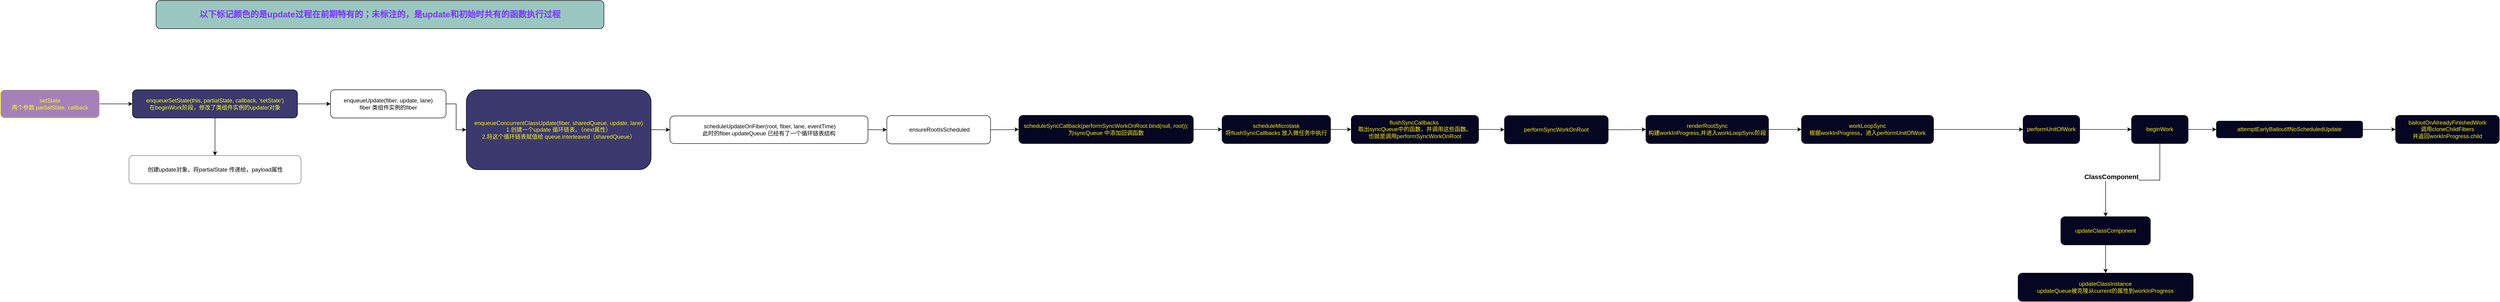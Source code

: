 <mxfile version="22.1.3" type="github">
  <diagram name="第 1 页" id="3YBVpO7ZpEj_d3O6oqKE">
    <mxGraphModel dx="1621" dy="1673" grid="1" gridSize="10" guides="1" tooltips="1" connect="1" arrows="1" fold="1" page="1" pageScale="1" pageWidth="827" pageHeight="1169" math="0" shadow="0">
      <root>
        <mxCell id="0" />
        <mxCell id="1" parent="0" />
        <mxCell id="BOhbTPmh6wwlVowSZ8-B-3" value="" style="edgeStyle=orthogonalEdgeStyle;rounded=0;orthogonalLoop=1;jettySize=auto;html=1;" parent="1" source="BOhbTPmh6wwlVowSZ8-B-1" target="BOhbTPmh6wwlVowSZ8-B-2" edge="1">
          <mxGeometry relative="1" as="geometry" />
        </mxCell>
        <mxCell id="BOhbTPmh6wwlVowSZ8-B-1" value="setState&lt;br&gt;两个参数&amp;nbsp;partialState, callback" style="rounded=1;whiteSpace=wrap;html=1;strokeColor=#FFFF1C;fillColor=#A680B8;fontColor=#FFF82B;" parent="1" vertex="1">
          <mxGeometry x="-240" y="100" width="210" height="60" as="geometry" />
        </mxCell>
        <mxCell id="BOhbTPmh6wwlVowSZ8-B-7" value="" style="edgeStyle=orthogonalEdgeStyle;rounded=0;orthogonalLoop=1;jettySize=auto;html=1;" parent="1" source="BOhbTPmh6wwlVowSZ8-B-2" target="BOhbTPmh6wwlVowSZ8-B-6" edge="1">
          <mxGeometry relative="1" as="geometry" />
        </mxCell>
        <mxCell id="BOhbTPmh6wwlVowSZ8-B-9" value="" style="edgeStyle=orthogonalEdgeStyle;rounded=0;orthogonalLoop=1;jettySize=auto;html=1;" parent="1" source="BOhbTPmh6wwlVowSZ8-B-2" target="BOhbTPmh6wwlVowSZ8-B-8" edge="1">
          <mxGeometry relative="1" as="geometry" />
        </mxCell>
        <mxCell id="BOhbTPmh6wwlVowSZ8-B-2" value="enqueueSetState(this, partialState, callback, &#39;setState&#39;)&lt;br&gt;在beginWork阶段，修改了类组件实例的updater对象" style="whiteSpace=wrap;html=1;rounded=1;fontColor=#F8FF26;strokeColor=#000000;fillColor=#3B396E;" parent="1" vertex="1">
          <mxGeometry x="40" y="100" width="350" height="60" as="geometry" />
        </mxCell>
        <mxCell id="BOhbTPmh6wwlVowSZ8-B-6" value="创建update对象。将partialState 传递给，payload属性" style="whiteSpace=wrap;html=1;rounded=1;strokeColor=#6E6E6E;" parent="1" vertex="1">
          <mxGeometry x="32.5" y="240" width="365" height="60" as="geometry" />
        </mxCell>
        <mxCell id="BOhbTPmh6wwlVowSZ8-B-11" value="" style="edgeStyle=orthogonalEdgeStyle;rounded=0;orthogonalLoop=1;jettySize=auto;html=1;" parent="1" source="BOhbTPmh6wwlVowSZ8-B-8" target="BOhbTPmh6wwlVowSZ8-B-10" edge="1">
          <mxGeometry relative="1" as="geometry" />
        </mxCell>
        <mxCell id="BOhbTPmh6wwlVowSZ8-B-8" value="enqueueUpdate(fiber, update, lane)&lt;br&gt;fiber 类组件实例的fiber" style="whiteSpace=wrap;html=1;rounded=1;" parent="1" vertex="1">
          <mxGeometry x="460" y="100" width="245" height="60" as="geometry" />
        </mxCell>
        <mxCell id="BOhbTPmh6wwlVowSZ8-B-16" style="edgeStyle=orthogonalEdgeStyle;rounded=0;orthogonalLoop=1;jettySize=auto;html=1;exitX=1;exitY=0.5;exitDx=0;exitDy=0;" parent="1" source="BOhbTPmh6wwlVowSZ8-B-10" target="BOhbTPmh6wwlVowSZ8-B-14" edge="1">
          <mxGeometry relative="1" as="geometry" />
        </mxCell>
        <mxCell id="BOhbTPmh6wwlVowSZ8-B-10" value="enqueueConcurrentClassUpdate(fiber, sharedQueue, update, lane)&lt;br&gt;1.创建一个update 循环链表。（next属性）&lt;br&gt;2.将这个循环链表赋值给&amp;nbsp;queue.interleaved（sharedQueue）" style="whiteSpace=wrap;html=1;rounded=1;strokeColor=#000000;fillColor=#3B396E;fontColor=#FFF021;" parent="1" vertex="1">
          <mxGeometry x="748" y="100" width="392" height="170" as="geometry" />
        </mxCell>
        <mxCell id="BOhbTPmh6wwlVowSZ8-B-18" value="" style="edgeStyle=orthogonalEdgeStyle;rounded=0;orthogonalLoop=1;jettySize=auto;html=1;" parent="1" source="BOhbTPmh6wwlVowSZ8-B-14" target="BOhbTPmh6wwlVowSZ8-B-17" edge="1">
          <mxGeometry relative="1" as="geometry" />
        </mxCell>
        <mxCell id="BOhbTPmh6wwlVowSZ8-B-14" value="&amp;nbsp;scheduleUpdateOnFiber(root, fiber, lane, eventTime)&lt;br&gt;此时的fiber.updateQueue 已经有了一个循环链表结构" style="whiteSpace=wrap;html=1;rounded=1;" parent="1" vertex="1">
          <mxGeometry x="1180" y="155.63" width="420" height="58.75" as="geometry" />
        </mxCell>
        <mxCell id="BOhbTPmh6wwlVowSZ8-B-21" value="" style="edgeStyle=orthogonalEdgeStyle;rounded=0;orthogonalLoop=1;jettySize=auto;html=1;" parent="1" source="BOhbTPmh6wwlVowSZ8-B-17" target="BOhbTPmh6wwlVowSZ8-B-20" edge="1">
          <mxGeometry relative="1" as="geometry" />
        </mxCell>
        <mxCell id="BOhbTPmh6wwlVowSZ8-B-17" value="&amp;nbsp;ensureRootIsScheduled" style="whiteSpace=wrap;html=1;rounded=1;" parent="1" vertex="1">
          <mxGeometry x="1640" y="155.01" width="220" height="60" as="geometry" />
        </mxCell>
        <mxCell id="BOhbTPmh6wwlVowSZ8-B-19" value="以下标记颜色的是update过程在前期特有的；未标注的，是update和初始时共有的函数执行过程" style="rounded=1;whiteSpace=wrap;html=1;fontColor=#7936FF;fillColor=#9AC7BF;fontSize=18;fontStyle=1" parent="1" vertex="1">
          <mxGeometry x="90" y="-90" width="950" height="60" as="geometry" />
        </mxCell>
        <mxCell id="gff9xbBirFWEVuY0ia5b-2" value="" style="edgeStyle=orthogonalEdgeStyle;rounded=0;orthogonalLoop=1;jettySize=auto;html=1;" edge="1" parent="1" source="BOhbTPmh6wwlVowSZ8-B-20" target="gff9xbBirFWEVuY0ia5b-1">
          <mxGeometry relative="1" as="geometry" />
        </mxCell>
        <mxCell id="BOhbTPmh6wwlVowSZ8-B-20" value="scheduleSyncCallback(performSyncWorkOnRoot.bind(null, root));&lt;br&gt;为syncQueue 中添加回调函数" style="whiteSpace=wrap;html=1;rounded=1;fillColor=#050621;fontColor=#FFEF12;" parent="1" vertex="1">
          <mxGeometry x="1920" y="154.38" width="370" height="60" as="geometry" />
        </mxCell>
        <mxCell id="gff9xbBirFWEVuY0ia5b-4" value="" style="edgeStyle=orthogonalEdgeStyle;rounded=0;orthogonalLoop=1;jettySize=auto;html=1;" edge="1" parent="1" source="gff9xbBirFWEVuY0ia5b-1" target="gff9xbBirFWEVuY0ia5b-3">
          <mxGeometry relative="1" as="geometry" />
        </mxCell>
        <mxCell id="gff9xbBirFWEVuY0ia5b-1" value="scheduleMicrotask&lt;br&gt;将flushSyncCallbacks 放入微任务中执行" style="whiteSpace=wrap;html=1;fillColor=#050621;fontColor=#FFEF12;rounded=1;" vertex="1" parent="1">
          <mxGeometry x="2351" y="154.38" width="230" height="60" as="geometry" />
        </mxCell>
        <mxCell id="gff9xbBirFWEVuY0ia5b-6" value="" style="edgeStyle=orthogonalEdgeStyle;rounded=0;orthogonalLoop=1;jettySize=auto;html=1;" edge="1" parent="1" source="gff9xbBirFWEVuY0ia5b-3" target="gff9xbBirFWEVuY0ia5b-5">
          <mxGeometry relative="1" as="geometry" />
        </mxCell>
        <mxCell id="gff9xbBirFWEVuY0ia5b-3" value="flushSyncCallbacks&amp;nbsp;&lt;br&gt;取出syncQueue中的函数，并调用这些函数。&lt;br&gt;也就是调用performSyncWorkOnRoot" style="whiteSpace=wrap;html=1;fillColor=#050621;fontColor=#FFEF12;rounded=1;" vertex="1" parent="1">
          <mxGeometry x="2625" y="154.38" width="270" height="60" as="geometry" />
        </mxCell>
        <mxCell id="gff9xbBirFWEVuY0ia5b-8" value="" style="edgeStyle=orthogonalEdgeStyle;rounded=0;orthogonalLoop=1;jettySize=auto;html=1;" edge="1" parent="1" source="gff9xbBirFWEVuY0ia5b-5" target="gff9xbBirFWEVuY0ia5b-7">
          <mxGeometry relative="1" as="geometry" />
        </mxCell>
        <mxCell id="gff9xbBirFWEVuY0ia5b-5" value="performSyncWorkOnRoot" style="whiteSpace=wrap;html=1;fillColor=#050621;fontColor=#FFEF12;rounded=1;" vertex="1" parent="1">
          <mxGeometry x="2950" y="155" width="220" height="60" as="geometry" />
        </mxCell>
        <mxCell id="gff9xbBirFWEVuY0ia5b-10" value="" style="edgeStyle=orthogonalEdgeStyle;rounded=0;orthogonalLoop=1;jettySize=auto;html=1;" edge="1" parent="1" source="gff9xbBirFWEVuY0ia5b-7" target="gff9xbBirFWEVuY0ia5b-9">
          <mxGeometry relative="1" as="geometry" />
        </mxCell>
        <mxCell id="gff9xbBirFWEVuY0ia5b-7" value="renderRootSync&lt;br&gt;构建workInProgress,并进入workLoopSync阶段" style="whiteSpace=wrap;html=1;fillColor=#050621;fontColor=#FFEF12;rounded=1;" vertex="1" parent="1">
          <mxGeometry x="3250" y="154.38" width="260" height="60" as="geometry" />
        </mxCell>
        <mxCell id="gff9xbBirFWEVuY0ia5b-18" value="" style="edgeStyle=orthogonalEdgeStyle;rounded=0;orthogonalLoop=1;jettySize=auto;html=1;" edge="1" parent="1" source="gff9xbBirFWEVuY0ia5b-9" target="gff9xbBirFWEVuY0ia5b-17">
          <mxGeometry relative="1" as="geometry" />
        </mxCell>
        <mxCell id="gff9xbBirFWEVuY0ia5b-9" value="workLoopSync&lt;br&gt;根据workInProgress，进入performUnitOfWork" style="whiteSpace=wrap;html=1;fillColor=#050621;fontColor=#FFEF12;rounded=1;" vertex="1" parent="1">
          <mxGeometry x="3580" y="154.38" width="280" height="60" as="geometry" />
        </mxCell>
        <mxCell id="gff9xbBirFWEVuY0ia5b-14" value="" style="edgeStyle=orthogonalEdgeStyle;rounded=0;orthogonalLoop=1;jettySize=auto;html=1;" edge="1" parent="1" source="gff9xbBirFWEVuY0ia5b-11" target="gff9xbBirFWEVuY0ia5b-13">
          <mxGeometry relative="1" as="geometry" />
        </mxCell>
        <mxCell id="gff9xbBirFWEVuY0ia5b-21" value="" style="edgeStyle=orthogonalEdgeStyle;rounded=0;orthogonalLoop=1;jettySize=auto;html=1;" edge="1" parent="1" source="gff9xbBirFWEVuY0ia5b-11" target="gff9xbBirFWEVuY0ia5b-20">
          <mxGeometry relative="1" as="geometry" />
        </mxCell>
        <mxCell id="gff9xbBirFWEVuY0ia5b-22" value="ClassComponent" style="edgeLabel;html=1;align=center;verticalAlign=middle;resizable=0;points=[];fontStyle=1;fontSize=14;" vertex="1" connectable="0" parent="gff9xbBirFWEVuY0ia5b-21">
          <mxGeometry x="-0.209" y="1" relative="1" as="geometry">
            <mxPoint x="-74" y="-8" as="offset" />
          </mxGeometry>
        </mxCell>
        <mxCell id="gff9xbBirFWEVuY0ia5b-11" value="beginWork" style="whiteSpace=wrap;html=1;fillColor=#050621;fontColor=#FFEF12;rounded=1;" vertex="1" parent="1">
          <mxGeometry x="4280" y="154.38" width="120" height="60" as="geometry" />
        </mxCell>
        <mxCell id="gff9xbBirFWEVuY0ia5b-16" value="" style="edgeStyle=orthogonalEdgeStyle;rounded=0;orthogonalLoop=1;jettySize=auto;html=1;" edge="1" parent="1" source="gff9xbBirFWEVuY0ia5b-13" target="gff9xbBirFWEVuY0ia5b-15">
          <mxGeometry relative="1" as="geometry" />
        </mxCell>
        <mxCell id="gff9xbBirFWEVuY0ia5b-13" value="attemptEarlyBailoutIfNoScheduledUpdate" style="whiteSpace=wrap;html=1;fillColor=#050621;fontColor=#FFEF12;rounded=1;" vertex="1" parent="1">
          <mxGeometry x="4460" y="166.57" width="310" height="35.62" as="geometry" />
        </mxCell>
        <mxCell id="gff9xbBirFWEVuY0ia5b-15" value="bailoutOnAlreadyFinishedWork&lt;br&gt;调用cloneChildFibers&lt;br&gt;并返回workInProgress.child" style="whiteSpace=wrap;html=1;fillColor=#050621;fontColor=#FFEF12;rounded=1;" vertex="1" parent="1">
          <mxGeometry x="4840" y="154.38" width="220" height="60" as="geometry" />
        </mxCell>
        <mxCell id="gff9xbBirFWEVuY0ia5b-19" style="edgeStyle=orthogonalEdgeStyle;rounded=0;orthogonalLoop=1;jettySize=auto;html=1;exitX=1;exitY=0.5;exitDx=0;exitDy=0;" edge="1" parent="1" source="gff9xbBirFWEVuY0ia5b-17" target="gff9xbBirFWEVuY0ia5b-11">
          <mxGeometry relative="1" as="geometry" />
        </mxCell>
        <mxCell id="gff9xbBirFWEVuY0ia5b-17" value="performUnitOfWork" style="whiteSpace=wrap;html=1;fillColor=#050621;fontColor=#FFEF12;rounded=1;" vertex="1" parent="1">
          <mxGeometry x="4050" y="154.38" width="120" height="60" as="geometry" />
        </mxCell>
        <mxCell id="gff9xbBirFWEVuY0ia5b-24" value="" style="edgeStyle=orthogonalEdgeStyle;rounded=0;orthogonalLoop=1;jettySize=auto;html=1;" edge="1" parent="1" source="gff9xbBirFWEVuY0ia5b-20" target="gff9xbBirFWEVuY0ia5b-23">
          <mxGeometry relative="1" as="geometry" />
        </mxCell>
        <mxCell id="gff9xbBirFWEVuY0ia5b-20" value="updateClassComponent" style="whiteSpace=wrap;html=1;fillColor=#050621;fontColor=#FFEF12;rounded=1;" vertex="1" parent="1">
          <mxGeometry x="4130" y="370" width="190" height="60" as="geometry" />
        </mxCell>
        <mxCell id="gff9xbBirFWEVuY0ia5b-23" value="updateClassInstance&lt;br&gt;updateQueue被克隆从current的属性到workInProgress" style="whiteSpace=wrap;html=1;fillColor=#050621;fontColor=#FFEF12;rounded=1;" vertex="1" parent="1">
          <mxGeometry x="4039.38" y="490" width="371.25" height="60" as="geometry" />
        </mxCell>
      </root>
    </mxGraphModel>
  </diagram>
</mxfile>
